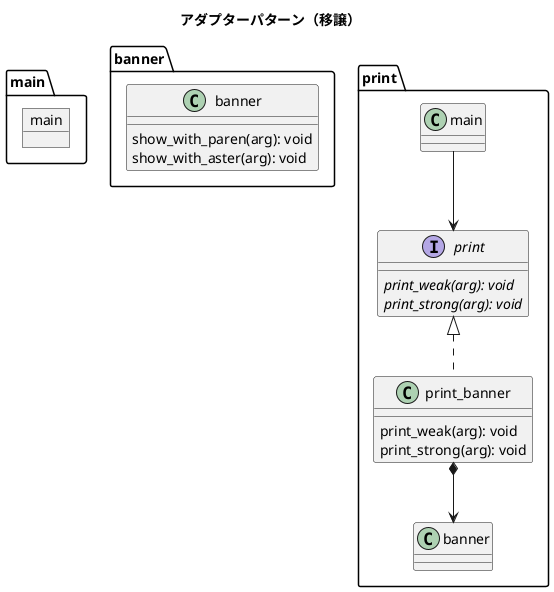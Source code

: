 @startuml

title アダプターパターン（移譲）

package main {
    object main {
    }
}

package banner {

    class banner {
        show_with_paren(arg): void
        show_with_aster(arg): void
    }
}

package print {

    interface print {
        {abstract} print_weak(arg): void
        {abstract} print_strong(arg): void
    }

    class print_banner {
        print_weak(arg): void
        print_strong(arg): void
    }

    print <|.. print_banner
    print_banner *--> banner
    main --> print
}


@enduml